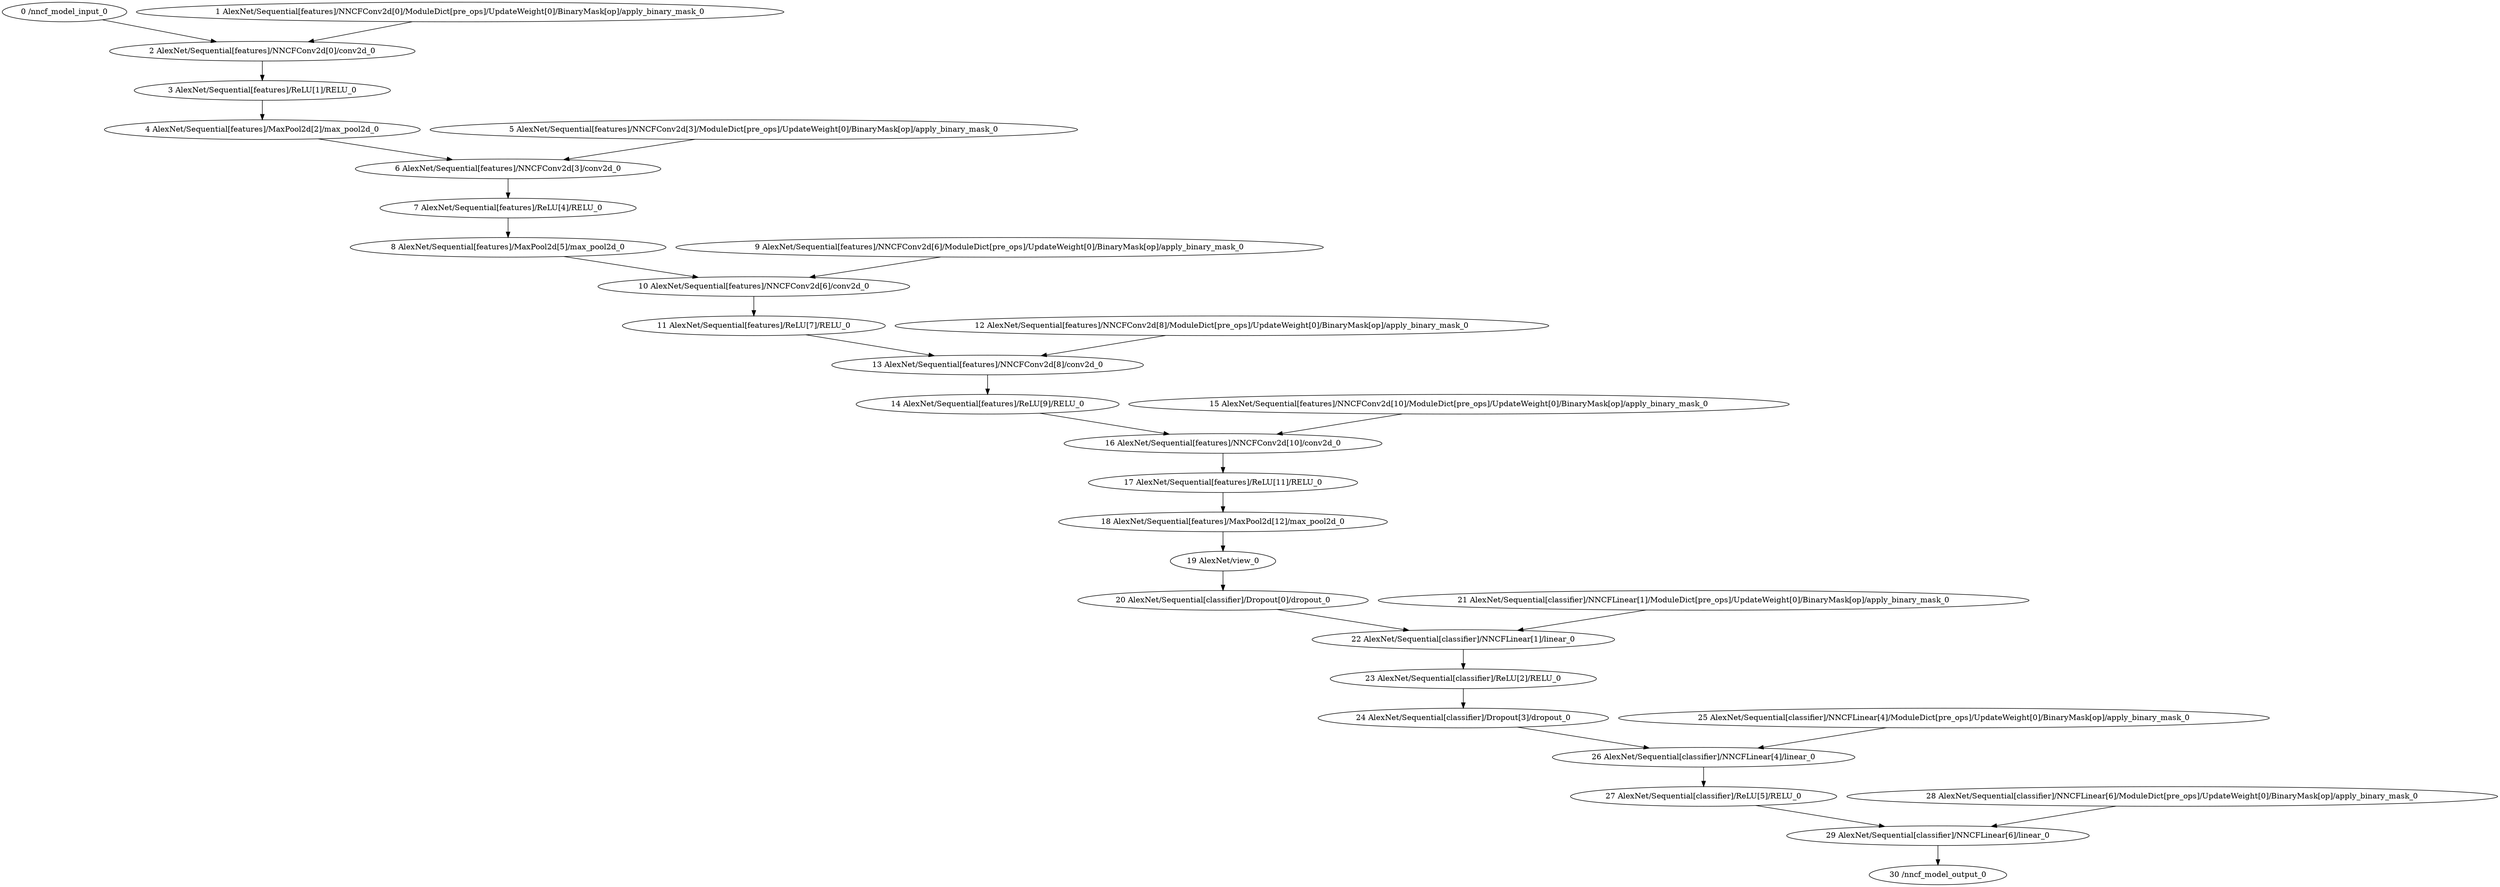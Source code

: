 strict digraph  {
"0 /nncf_model_input_0" [id=0, type=nncf_model_input];
"1 AlexNet/Sequential[features]/NNCFConv2d[0]/ModuleDict[pre_ops]/UpdateWeight[0]/BinaryMask[op]/apply_binary_mask_0" [id=1, type=apply_binary_mask];
"2 AlexNet/Sequential[features]/NNCFConv2d[0]/conv2d_0" [id=2, type=conv2d];
"3 AlexNet/Sequential[features]/ReLU[1]/RELU_0" [id=3, type=RELU];
"4 AlexNet/Sequential[features]/MaxPool2d[2]/max_pool2d_0" [id=4, type=max_pool2d];
"5 AlexNet/Sequential[features]/NNCFConv2d[3]/ModuleDict[pre_ops]/UpdateWeight[0]/BinaryMask[op]/apply_binary_mask_0" [id=5, type=apply_binary_mask];
"6 AlexNet/Sequential[features]/NNCFConv2d[3]/conv2d_0" [id=6, type=conv2d];
"7 AlexNet/Sequential[features]/ReLU[4]/RELU_0" [id=7, type=RELU];
"8 AlexNet/Sequential[features]/MaxPool2d[5]/max_pool2d_0" [id=8, type=max_pool2d];
"9 AlexNet/Sequential[features]/NNCFConv2d[6]/ModuleDict[pre_ops]/UpdateWeight[0]/BinaryMask[op]/apply_binary_mask_0" [id=9, type=apply_binary_mask];
"10 AlexNet/Sequential[features]/NNCFConv2d[6]/conv2d_0" [id=10, type=conv2d];
"11 AlexNet/Sequential[features]/ReLU[7]/RELU_0" [id=11, type=RELU];
"12 AlexNet/Sequential[features]/NNCFConv2d[8]/ModuleDict[pre_ops]/UpdateWeight[0]/BinaryMask[op]/apply_binary_mask_0" [id=12, type=apply_binary_mask];
"13 AlexNet/Sequential[features]/NNCFConv2d[8]/conv2d_0" [id=13, type=conv2d];
"14 AlexNet/Sequential[features]/ReLU[9]/RELU_0" [id=14, type=RELU];
"15 AlexNet/Sequential[features]/NNCFConv2d[10]/ModuleDict[pre_ops]/UpdateWeight[0]/BinaryMask[op]/apply_binary_mask_0" [id=15, type=apply_binary_mask];
"16 AlexNet/Sequential[features]/NNCFConv2d[10]/conv2d_0" [id=16, type=conv2d];
"17 AlexNet/Sequential[features]/ReLU[11]/RELU_0" [id=17, type=RELU];
"18 AlexNet/Sequential[features]/MaxPool2d[12]/max_pool2d_0" [id=18, type=max_pool2d];
"19 AlexNet/view_0" [id=19, type=view];
"20 AlexNet/Sequential[classifier]/Dropout[0]/dropout_0" [id=20, type=dropout];
"21 AlexNet/Sequential[classifier]/NNCFLinear[1]/ModuleDict[pre_ops]/UpdateWeight[0]/BinaryMask[op]/apply_binary_mask_0" [id=21, type=apply_binary_mask];
"22 AlexNet/Sequential[classifier]/NNCFLinear[1]/linear_0" [id=22, type=linear];
"23 AlexNet/Sequential[classifier]/ReLU[2]/RELU_0" [id=23, type=RELU];
"24 AlexNet/Sequential[classifier]/Dropout[3]/dropout_0" [id=24, type=dropout];
"25 AlexNet/Sequential[classifier]/NNCFLinear[4]/ModuleDict[pre_ops]/UpdateWeight[0]/BinaryMask[op]/apply_binary_mask_0" [id=25, type=apply_binary_mask];
"26 AlexNet/Sequential[classifier]/NNCFLinear[4]/linear_0" [id=26, type=linear];
"27 AlexNet/Sequential[classifier]/ReLU[5]/RELU_0" [id=27, type=RELU];
"28 AlexNet/Sequential[classifier]/NNCFLinear[6]/ModuleDict[pre_ops]/UpdateWeight[0]/BinaryMask[op]/apply_binary_mask_0" [id=28, type=apply_binary_mask];
"29 AlexNet/Sequential[classifier]/NNCFLinear[6]/linear_0" [id=29, type=linear];
"30 /nncf_model_output_0" [id=30, type=nncf_model_output];
"0 /nncf_model_input_0" -> "2 AlexNet/Sequential[features]/NNCFConv2d[0]/conv2d_0";
"1 AlexNet/Sequential[features]/NNCFConv2d[0]/ModuleDict[pre_ops]/UpdateWeight[0]/BinaryMask[op]/apply_binary_mask_0" -> "2 AlexNet/Sequential[features]/NNCFConv2d[0]/conv2d_0";
"2 AlexNet/Sequential[features]/NNCFConv2d[0]/conv2d_0" -> "3 AlexNet/Sequential[features]/ReLU[1]/RELU_0";
"3 AlexNet/Sequential[features]/ReLU[1]/RELU_0" -> "4 AlexNet/Sequential[features]/MaxPool2d[2]/max_pool2d_0";
"4 AlexNet/Sequential[features]/MaxPool2d[2]/max_pool2d_0" -> "6 AlexNet/Sequential[features]/NNCFConv2d[3]/conv2d_0";
"5 AlexNet/Sequential[features]/NNCFConv2d[3]/ModuleDict[pre_ops]/UpdateWeight[0]/BinaryMask[op]/apply_binary_mask_0" -> "6 AlexNet/Sequential[features]/NNCFConv2d[3]/conv2d_0";
"6 AlexNet/Sequential[features]/NNCFConv2d[3]/conv2d_0" -> "7 AlexNet/Sequential[features]/ReLU[4]/RELU_0";
"7 AlexNet/Sequential[features]/ReLU[4]/RELU_0" -> "8 AlexNet/Sequential[features]/MaxPool2d[5]/max_pool2d_0";
"8 AlexNet/Sequential[features]/MaxPool2d[5]/max_pool2d_0" -> "10 AlexNet/Sequential[features]/NNCFConv2d[6]/conv2d_0";
"9 AlexNet/Sequential[features]/NNCFConv2d[6]/ModuleDict[pre_ops]/UpdateWeight[0]/BinaryMask[op]/apply_binary_mask_0" -> "10 AlexNet/Sequential[features]/NNCFConv2d[6]/conv2d_0";
"10 AlexNet/Sequential[features]/NNCFConv2d[6]/conv2d_0" -> "11 AlexNet/Sequential[features]/ReLU[7]/RELU_0";
"11 AlexNet/Sequential[features]/ReLU[7]/RELU_0" -> "13 AlexNet/Sequential[features]/NNCFConv2d[8]/conv2d_0";
"12 AlexNet/Sequential[features]/NNCFConv2d[8]/ModuleDict[pre_ops]/UpdateWeight[0]/BinaryMask[op]/apply_binary_mask_0" -> "13 AlexNet/Sequential[features]/NNCFConv2d[8]/conv2d_0";
"13 AlexNet/Sequential[features]/NNCFConv2d[8]/conv2d_0" -> "14 AlexNet/Sequential[features]/ReLU[9]/RELU_0";
"14 AlexNet/Sequential[features]/ReLU[9]/RELU_0" -> "16 AlexNet/Sequential[features]/NNCFConv2d[10]/conv2d_0";
"15 AlexNet/Sequential[features]/NNCFConv2d[10]/ModuleDict[pre_ops]/UpdateWeight[0]/BinaryMask[op]/apply_binary_mask_0" -> "16 AlexNet/Sequential[features]/NNCFConv2d[10]/conv2d_0";
"16 AlexNet/Sequential[features]/NNCFConv2d[10]/conv2d_0" -> "17 AlexNet/Sequential[features]/ReLU[11]/RELU_0";
"17 AlexNet/Sequential[features]/ReLU[11]/RELU_0" -> "18 AlexNet/Sequential[features]/MaxPool2d[12]/max_pool2d_0";
"18 AlexNet/Sequential[features]/MaxPool2d[12]/max_pool2d_0" -> "19 AlexNet/view_0";
"19 AlexNet/view_0" -> "20 AlexNet/Sequential[classifier]/Dropout[0]/dropout_0";
"20 AlexNet/Sequential[classifier]/Dropout[0]/dropout_0" -> "22 AlexNet/Sequential[classifier]/NNCFLinear[1]/linear_0";
"21 AlexNet/Sequential[classifier]/NNCFLinear[1]/ModuleDict[pre_ops]/UpdateWeight[0]/BinaryMask[op]/apply_binary_mask_0" -> "22 AlexNet/Sequential[classifier]/NNCFLinear[1]/linear_0";
"22 AlexNet/Sequential[classifier]/NNCFLinear[1]/linear_0" -> "23 AlexNet/Sequential[classifier]/ReLU[2]/RELU_0";
"23 AlexNet/Sequential[classifier]/ReLU[2]/RELU_0" -> "24 AlexNet/Sequential[classifier]/Dropout[3]/dropout_0";
"24 AlexNet/Sequential[classifier]/Dropout[3]/dropout_0" -> "26 AlexNet/Sequential[classifier]/NNCFLinear[4]/linear_0";
"25 AlexNet/Sequential[classifier]/NNCFLinear[4]/ModuleDict[pre_ops]/UpdateWeight[0]/BinaryMask[op]/apply_binary_mask_0" -> "26 AlexNet/Sequential[classifier]/NNCFLinear[4]/linear_0";
"26 AlexNet/Sequential[classifier]/NNCFLinear[4]/linear_0" -> "27 AlexNet/Sequential[classifier]/ReLU[5]/RELU_0";
"27 AlexNet/Sequential[classifier]/ReLU[5]/RELU_0" -> "29 AlexNet/Sequential[classifier]/NNCFLinear[6]/linear_0";
"28 AlexNet/Sequential[classifier]/NNCFLinear[6]/ModuleDict[pre_ops]/UpdateWeight[0]/BinaryMask[op]/apply_binary_mask_0" -> "29 AlexNet/Sequential[classifier]/NNCFLinear[6]/linear_0";
"29 AlexNet/Sequential[classifier]/NNCFLinear[6]/linear_0" -> "30 /nncf_model_output_0";
}

